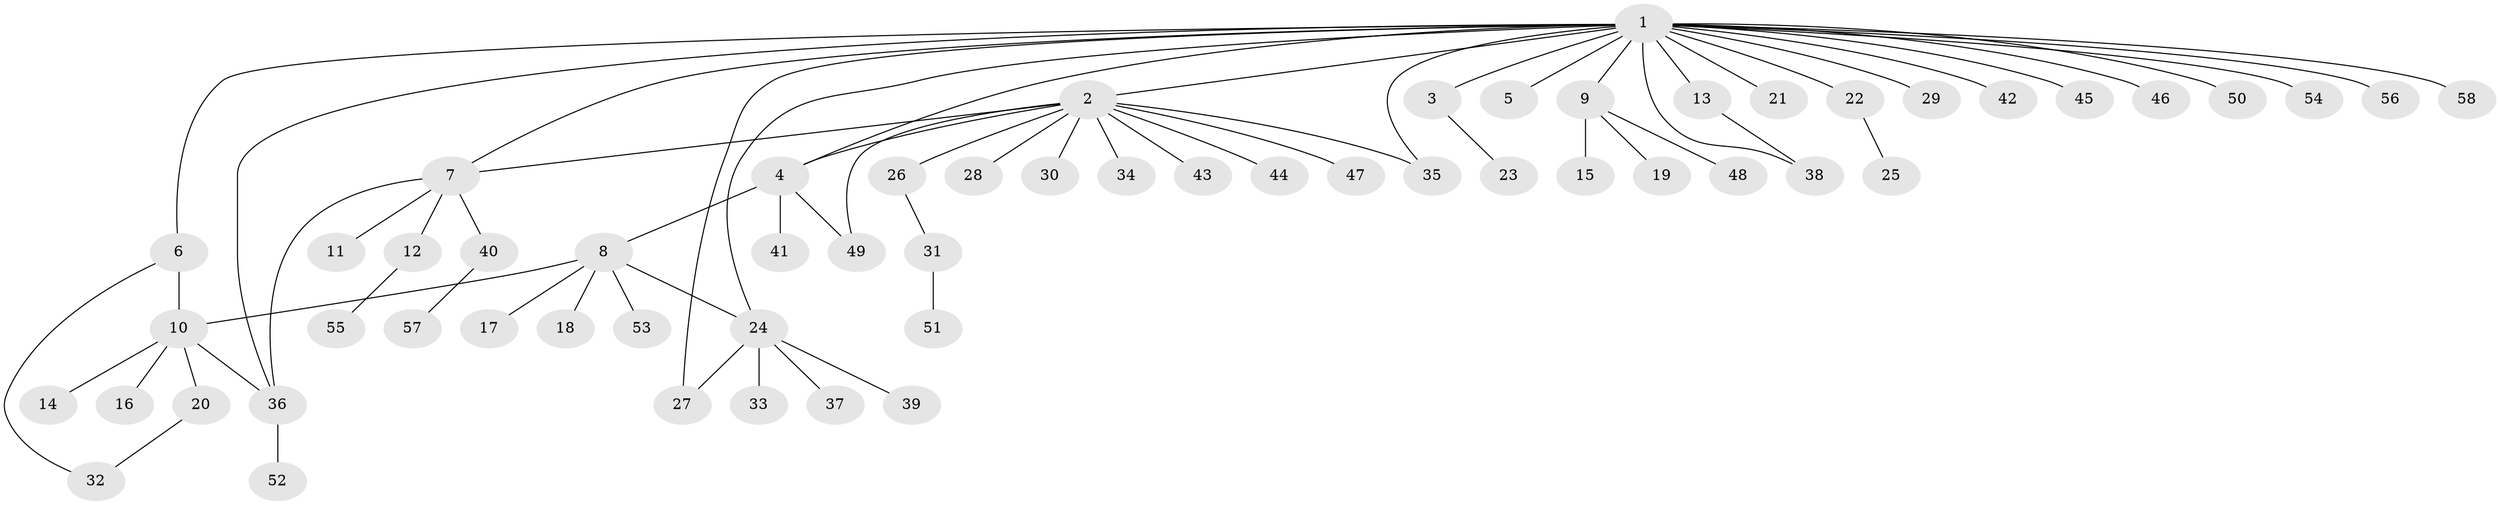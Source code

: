 // coarse degree distribution, {29: 0.022727272727272728, 1: 0.75, 3: 0.06818181818181818, 6: 0.022727272727272728, 5: 0.06818181818181818, 2: 0.06818181818181818}
// Generated by graph-tools (version 1.1) at 2025/41/03/06/25 10:41:52]
// undirected, 58 vertices, 68 edges
graph export_dot {
graph [start="1"]
  node [color=gray90,style=filled];
  1;
  2;
  3;
  4;
  5;
  6;
  7;
  8;
  9;
  10;
  11;
  12;
  13;
  14;
  15;
  16;
  17;
  18;
  19;
  20;
  21;
  22;
  23;
  24;
  25;
  26;
  27;
  28;
  29;
  30;
  31;
  32;
  33;
  34;
  35;
  36;
  37;
  38;
  39;
  40;
  41;
  42;
  43;
  44;
  45;
  46;
  47;
  48;
  49;
  50;
  51;
  52;
  53;
  54;
  55;
  56;
  57;
  58;
  1 -- 2;
  1 -- 3;
  1 -- 4;
  1 -- 5;
  1 -- 6;
  1 -- 7;
  1 -- 9;
  1 -- 13;
  1 -- 21;
  1 -- 22;
  1 -- 24;
  1 -- 27;
  1 -- 29;
  1 -- 35;
  1 -- 36;
  1 -- 38;
  1 -- 42;
  1 -- 45;
  1 -- 46;
  1 -- 50;
  1 -- 54;
  1 -- 56;
  1 -- 58;
  2 -- 4;
  2 -- 7;
  2 -- 26;
  2 -- 28;
  2 -- 30;
  2 -- 34;
  2 -- 35;
  2 -- 43;
  2 -- 44;
  2 -- 47;
  2 -- 49;
  3 -- 23;
  4 -- 8;
  4 -- 41;
  4 -- 49;
  6 -- 10;
  6 -- 32;
  7 -- 11;
  7 -- 12;
  7 -- 36;
  7 -- 40;
  8 -- 10;
  8 -- 17;
  8 -- 18;
  8 -- 24;
  8 -- 53;
  9 -- 15;
  9 -- 19;
  9 -- 48;
  10 -- 14;
  10 -- 16;
  10 -- 20;
  10 -- 36;
  12 -- 55;
  13 -- 38;
  20 -- 32;
  22 -- 25;
  24 -- 27;
  24 -- 33;
  24 -- 37;
  24 -- 39;
  26 -- 31;
  31 -- 51;
  36 -- 52;
  40 -- 57;
}
